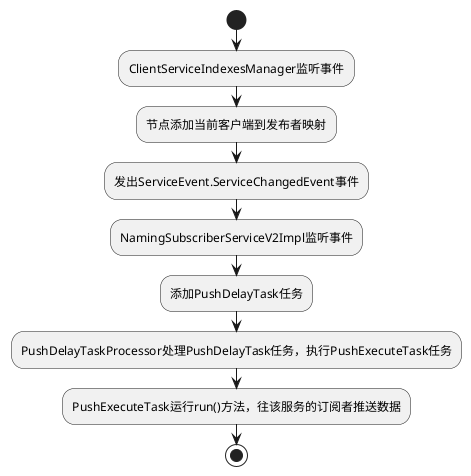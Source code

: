 @startuml
'https://plantuml.com/activity-diagram-beta

start
:ClientServiceIndexesManager监听事件;
:节点添加当前客户端到发布者映射;
:发出ServiceEvent.ServiceChangedEvent事件;
:NamingSubscriberServiceV2Impl监听事件;
:添加PushDelayTask任务;
:PushDelayTaskProcessor处理PushDelayTask任务，执行PushExecuteTask任务;
:PushExecuteTask运行run()方法，往该服务的订阅者推送数据;

stop

@enduml
